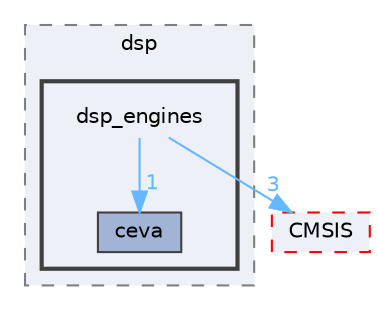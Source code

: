 digraph "Face_Access_inferencing/src/edge-impulse-sdk/dsp/dsp_engines"
{
 // LATEX_PDF_SIZE
  bgcolor="transparent";
  edge [fontname=Helvetica,fontsize=10,labelfontname=Helvetica,labelfontsize=10];
  node [fontname=Helvetica,fontsize=10,shape=box,height=0.2,width=0.4];
  compound=true
  subgraph clusterdir_886b43ea9b160eca43e3ca1bc455c6fc {
    graph [ bgcolor="#edf0f7", pencolor="grey50", label="dsp", fontname=Helvetica,fontsize=10 style="filled,dashed", URL="dir_886b43ea9b160eca43e3ca1bc455c6fc.html",tooltip=""]
  subgraph clusterdir_e205908a52ebf6bb008b93adddcf69e3 {
    graph [ bgcolor="#edf0f7", pencolor="grey25", label="", fontname=Helvetica,fontsize=10 style="filled,bold", URL="dir_e205908a52ebf6bb008b93adddcf69e3.html",tooltip=""]
    dir_e205908a52ebf6bb008b93adddcf69e3 [shape=plaintext, label="dsp_engines"];
  dir_abef8ecbf0be712273b0d5f7427221f3 [label="ceva", fillcolor="#a2b4d6", color="grey25", style="filled", URL="dir_abef8ecbf0be712273b0d5f7427221f3.html",tooltip=""];
  }
  }
  dir_422805ad9a7eb491d4bca5bd0e9f03eb [label="CMSIS", fillcolor="#edf0f7", color="red", style="filled,dashed", URL="dir_422805ad9a7eb491d4bca5bd0e9f03eb.html",tooltip=""];
  dir_e205908a52ebf6bb008b93adddcf69e3->dir_422805ad9a7eb491d4bca5bd0e9f03eb [headlabel="3", labeldistance=1.5 headhref="dir_000085_000051.html" href="dir_000085_000051.html" color="steelblue1" fontcolor="steelblue1"];
  dir_e205908a52ebf6bb008b93adddcf69e3->dir_abef8ecbf0be712273b0d5f7427221f3 [headlabel="1", labeldistance=1.5 headhref="dir_000085_000044.html" href="dir_000085_000044.html" color="steelblue1" fontcolor="steelblue1"];
}
